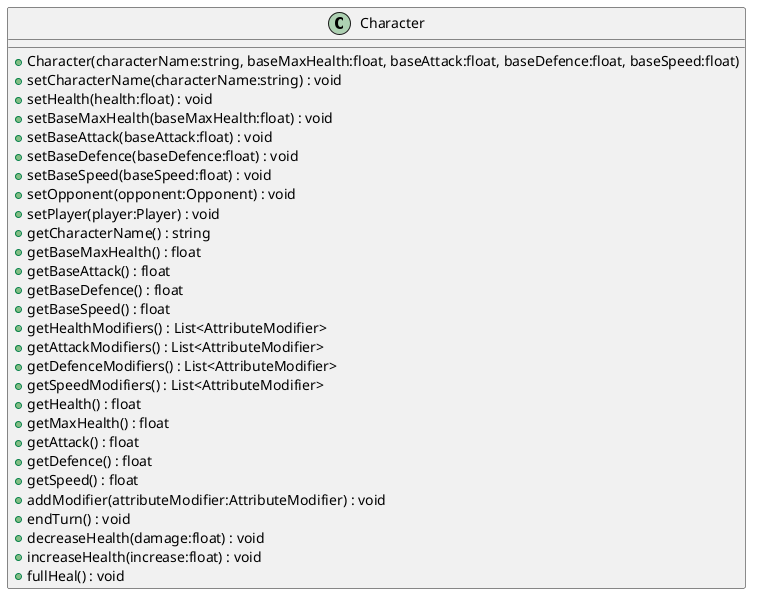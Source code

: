 @startuml
class Character {
    + Character(characterName:string, baseMaxHealth:float, baseAttack:float, baseDefence:float, baseSpeed:float)
    + setCharacterName(characterName:string) : void
    + setHealth(health:float) : void
    + setBaseMaxHealth(baseMaxHealth:float) : void
    + setBaseAttack(baseAttack:float) : void
    + setBaseDefence(baseDefence:float) : void
    + setBaseSpeed(baseSpeed:float) : void
    + setOpponent(opponent:Opponent) : void
    + setPlayer(player:Player) : void
    + getCharacterName() : string
    + getBaseMaxHealth() : float
    + getBaseAttack() : float
    + getBaseDefence() : float
    + getBaseSpeed() : float
    + getHealthModifiers() : List<AttributeModifier>
    + getAttackModifiers() : List<AttributeModifier>
    + getDefenceModifiers() : List<AttributeModifier>
    + getSpeedModifiers() : List<AttributeModifier>
    + getHealth() : float
    + getMaxHealth() : float
    + getAttack() : float
    + getDefence() : float
    + getSpeed() : float
    + addModifier(attributeModifier:AttributeModifier) : void
    + endTurn() : void
    + decreaseHealth(damage:float) : void
    + increaseHealth(increase:float) : void
    + fullHeal() : void
}
@enduml
